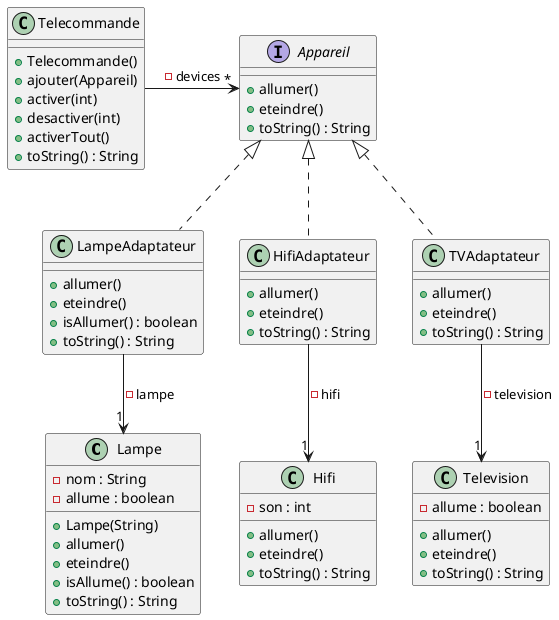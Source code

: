 @startuml

class Lampe {
    - nom : String
    - allume : boolean
    + Lampe(String)
    + allumer()
    + eteindre()
    + isAllume() : boolean
    + toString() : String
}

class Hifi {
    - son : int
    + allumer()
    + eteindre()
    + toString() : String
}

class Telecommande {
    + Telecommande()
    + ajouter(Appareil)
    + activer(int)
    + desactiver(int)
    + activerTout()
    + toString() : String
}

class Television {
    - allume : boolean
    + allumer()
    + eteindre()
    + toString() : String
}

interface Appareil{
    + allumer()
    + eteindre()
    + toString() : String
}

class LampeAdaptateur{
    + allumer()
    + eteindre()
    + isAllumer() : boolean
    + toString() : String
}

class HifiAdaptateur{
    + allumer()
    + eteindre()
    + toString() : String
}

class TVAdaptateur{
    + allumer()
    + eteindre()
    + toString() : String
}
Telecommande -right-> "*" Appareil : - devices

LampeAdaptateur .up.|> Appareil
HifiAdaptateur .up.|> Appareil
TVAdaptateur .up.|> Appareil


LampeAdaptateur -down-> "1" Lampe :  - lampe
HifiAdaptateur -down-> "1" Hifi : - hifi
TVAdaptateur -down-> "1" Television : - television




@enduml